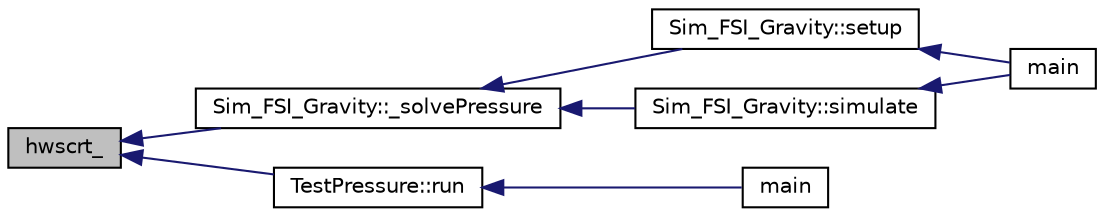 digraph "hwscrt_"
{
  edge [fontname="Helvetica",fontsize="10",labelfontname="Helvetica",labelfontsize="10"];
  node [fontname="Helvetica",fontsize="10",shape=record];
  rankdir="LR";
  Node1 [label="hwscrt_",height=0.2,width=0.4,color="black", fillcolor="grey75", style="filled", fontcolor="black"];
  Node1 -> Node2 [dir="back",color="midnightblue",fontsize="10",style="solid"];
  Node2 [label="Sim_FSI_Gravity::_solvePressure",height=0.2,width=0.4,color="black", fillcolor="white", style="filled",URL="$class_sim___f_s_i___gravity.html#a3bda0222882a28818ad1ecdfcf3e4ec2"];
  Node2 -> Node3 [dir="back",color="midnightblue",fontsize="10",style="solid"];
  Node3 [label="Sim_FSI_Gravity::setup",height=0.2,width=0.4,color="black", fillcolor="white", style="filled",URL="$class_sim___f_s_i___gravity.html#a953c04bca39f4c6ace76c307aa00b097"];
  Node3 -> Node4 [dir="back",color="midnightblue",fontsize="10",style="solid"];
  Node4 [label="main",height=0.2,width=0.4,color="black", fillcolor="white", style="filled",URL="$main_8cpp.html#a217dbf8b442f20279ea00b898af96f52"];
  Node2 -> Node5 [dir="back",color="midnightblue",fontsize="10",style="solid"];
  Node5 [label="Sim_FSI_Gravity::simulate",height=0.2,width=0.4,color="black", fillcolor="white", style="filled",URL="$class_sim___f_s_i___gravity.html#add86d6f52de51511f0bb93714fc504c4"];
  Node5 -> Node4 [dir="back",color="midnightblue",fontsize="10",style="solid"];
  Node1 -> Node6 [dir="back",color="midnightblue",fontsize="10",style="solid"];
  Node6 [label="TestPressure::run",height=0.2,width=0.4,color="black", fillcolor="white", style="filled",URL="$class_test_pressure.html#aee46e2616c4d54889402fcfb02c4ccf5"];
  Node6 -> Node7 [dir="back",color="midnightblue",fontsize="10",style="solid"];
  Node7 [label="main",height=0.2,width=0.4,color="black", fillcolor="white", style="filled",URL="$main_test_8cpp.html#a217dbf8b442f20279ea00b898af96f52"];
}
